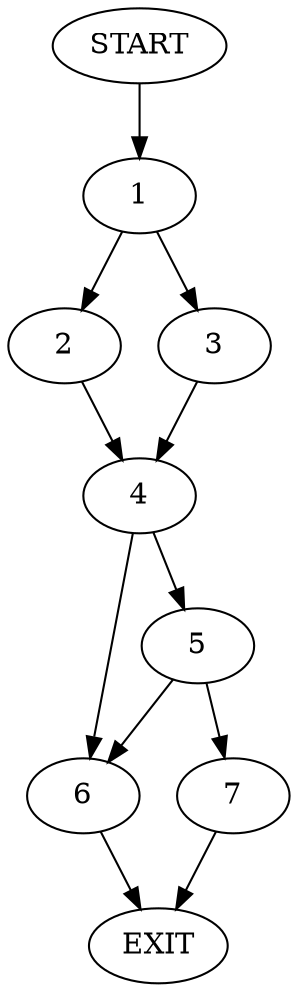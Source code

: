 digraph {
0 [label="START"]
8 [label="EXIT"]
0 -> 1
1 -> 2
1 -> 3
3 -> 4
2 -> 4
4 -> 5
4 -> 6
5 -> 6
5 -> 7
6 -> 8
7 -> 8
}
